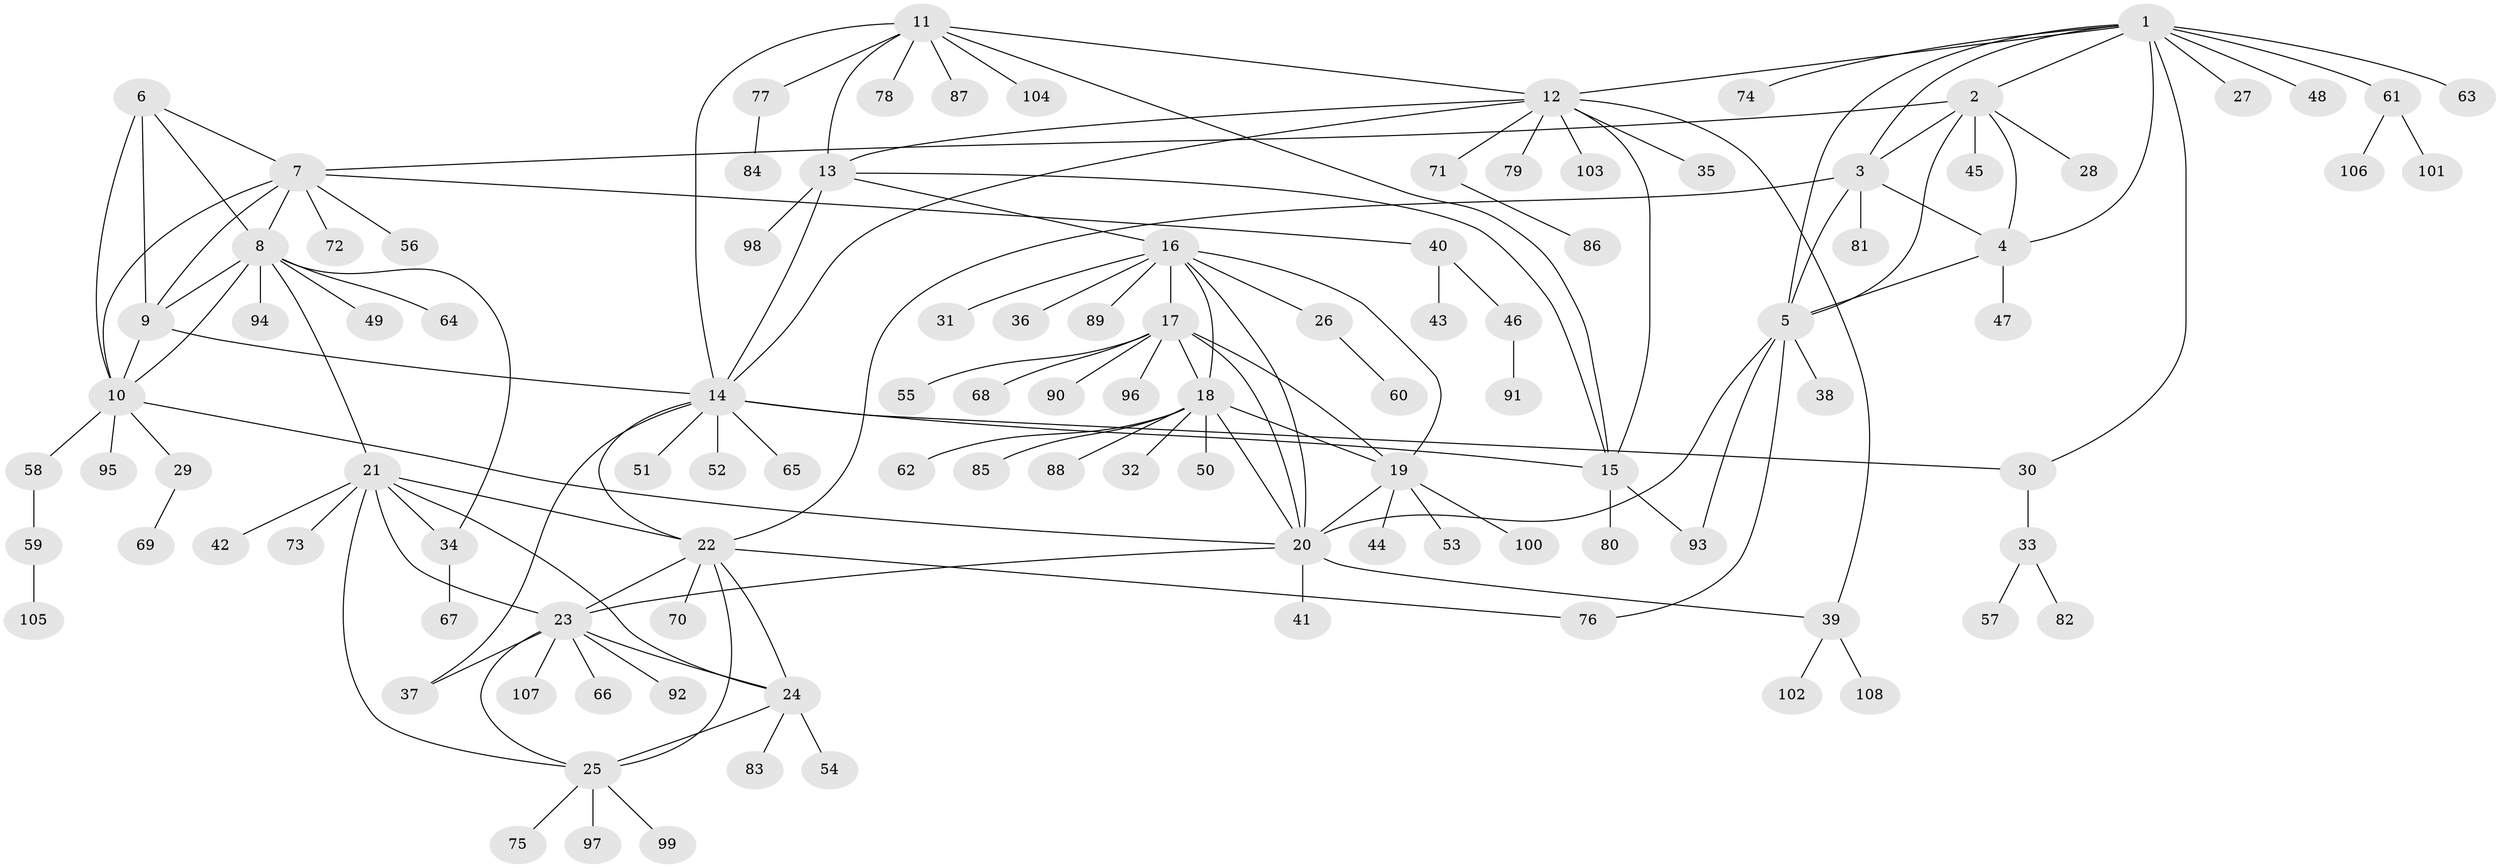 // Generated by graph-tools (version 1.1) at 2025/02/03/09/25 03:02:50]
// undirected, 108 vertices, 149 edges
graph export_dot {
graph [start="1"]
  node [color=gray90,style=filled];
  1;
  2;
  3;
  4;
  5;
  6;
  7;
  8;
  9;
  10;
  11;
  12;
  13;
  14;
  15;
  16;
  17;
  18;
  19;
  20;
  21;
  22;
  23;
  24;
  25;
  26;
  27;
  28;
  29;
  30;
  31;
  32;
  33;
  34;
  35;
  36;
  37;
  38;
  39;
  40;
  41;
  42;
  43;
  44;
  45;
  46;
  47;
  48;
  49;
  50;
  51;
  52;
  53;
  54;
  55;
  56;
  57;
  58;
  59;
  60;
  61;
  62;
  63;
  64;
  65;
  66;
  67;
  68;
  69;
  70;
  71;
  72;
  73;
  74;
  75;
  76;
  77;
  78;
  79;
  80;
  81;
  82;
  83;
  84;
  85;
  86;
  87;
  88;
  89;
  90;
  91;
  92;
  93;
  94;
  95;
  96;
  97;
  98;
  99;
  100;
  101;
  102;
  103;
  104;
  105;
  106;
  107;
  108;
  1 -- 2;
  1 -- 3;
  1 -- 4;
  1 -- 5;
  1 -- 12;
  1 -- 27;
  1 -- 30;
  1 -- 48;
  1 -- 61;
  1 -- 63;
  1 -- 74;
  2 -- 3;
  2 -- 4;
  2 -- 5;
  2 -- 7;
  2 -- 28;
  2 -- 45;
  3 -- 4;
  3 -- 5;
  3 -- 22;
  3 -- 81;
  4 -- 5;
  4 -- 47;
  5 -- 20;
  5 -- 38;
  5 -- 76;
  5 -- 93;
  6 -- 7;
  6 -- 8;
  6 -- 9;
  6 -- 10;
  7 -- 8;
  7 -- 9;
  7 -- 10;
  7 -- 40;
  7 -- 56;
  7 -- 72;
  8 -- 9;
  8 -- 10;
  8 -- 21;
  8 -- 34;
  8 -- 49;
  8 -- 64;
  8 -- 94;
  9 -- 10;
  9 -- 14;
  10 -- 20;
  10 -- 29;
  10 -- 58;
  10 -- 95;
  11 -- 12;
  11 -- 13;
  11 -- 14;
  11 -- 15;
  11 -- 77;
  11 -- 78;
  11 -- 87;
  11 -- 104;
  12 -- 13;
  12 -- 14;
  12 -- 15;
  12 -- 35;
  12 -- 39;
  12 -- 71;
  12 -- 79;
  12 -- 103;
  13 -- 14;
  13 -- 15;
  13 -- 16;
  13 -- 98;
  14 -- 15;
  14 -- 22;
  14 -- 30;
  14 -- 37;
  14 -- 51;
  14 -- 52;
  14 -- 65;
  15 -- 80;
  15 -- 93;
  16 -- 17;
  16 -- 18;
  16 -- 19;
  16 -- 20;
  16 -- 26;
  16 -- 31;
  16 -- 36;
  16 -- 89;
  17 -- 18;
  17 -- 19;
  17 -- 20;
  17 -- 55;
  17 -- 68;
  17 -- 90;
  17 -- 96;
  18 -- 19;
  18 -- 20;
  18 -- 32;
  18 -- 50;
  18 -- 62;
  18 -- 85;
  18 -- 88;
  19 -- 20;
  19 -- 44;
  19 -- 53;
  19 -- 100;
  20 -- 23;
  20 -- 39;
  20 -- 41;
  21 -- 22;
  21 -- 23;
  21 -- 24;
  21 -- 25;
  21 -- 34;
  21 -- 42;
  21 -- 73;
  22 -- 23;
  22 -- 24;
  22 -- 25;
  22 -- 70;
  22 -- 76;
  23 -- 24;
  23 -- 25;
  23 -- 37;
  23 -- 66;
  23 -- 92;
  23 -- 107;
  24 -- 25;
  24 -- 54;
  24 -- 83;
  25 -- 75;
  25 -- 97;
  25 -- 99;
  26 -- 60;
  29 -- 69;
  30 -- 33;
  33 -- 57;
  33 -- 82;
  34 -- 67;
  39 -- 102;
  39 -- 108;
  40 -- 43;
  40 -- 46;
  46 -- 91;
  58 -- 59;
  59 -- 105;
  61 -- 101;
  61 -- 106;
  71 -- 86;
  77 -- 84;
}
